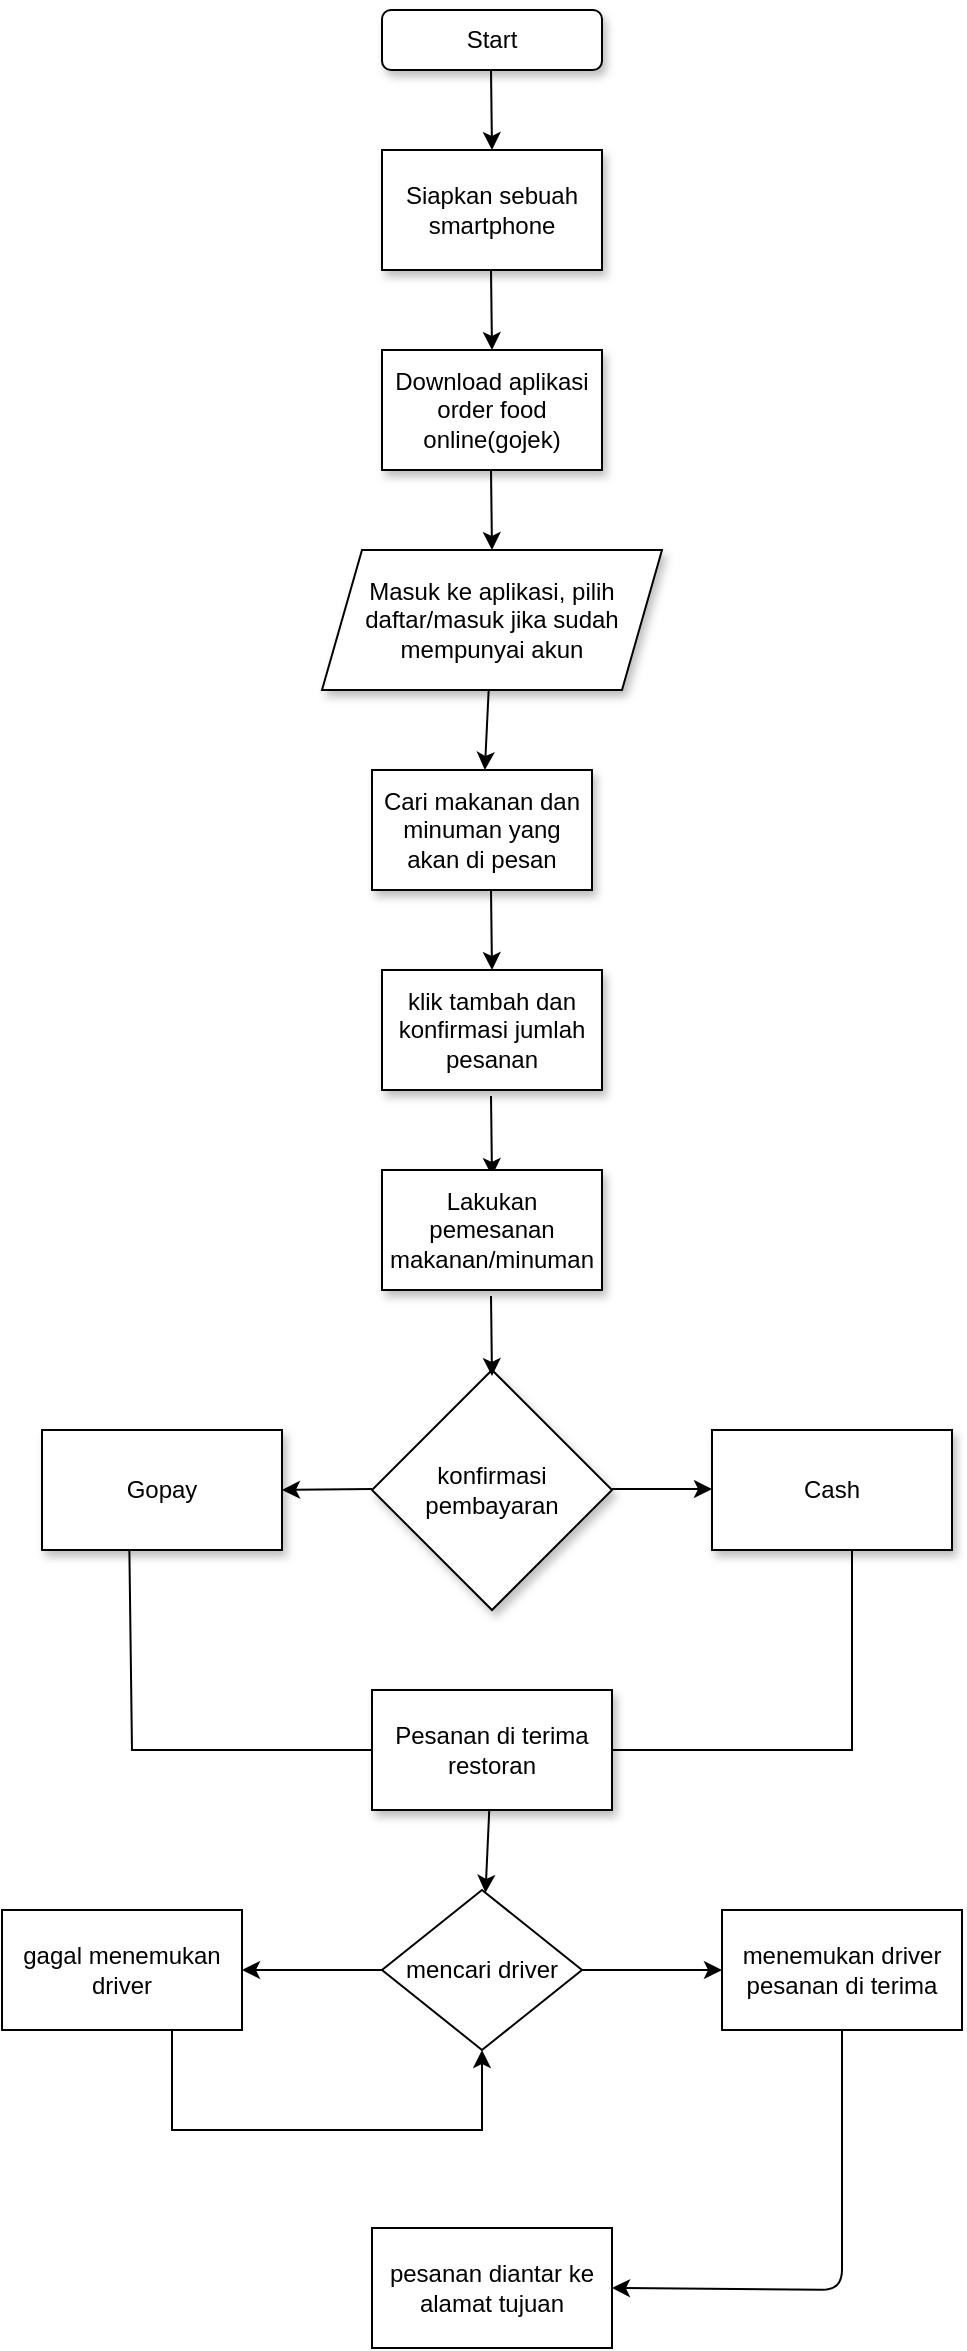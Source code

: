 <mxfile>
    <diagram id="QM0pMSm1XtZ88vNDcJNT" name="Page-1">
        <mxGraphModel dx="564" dy="247" grid="1" gridSize="10" guides="1" tooltips="1" connect="1" arrows="1" fold="1" page="1" pageScale="1" pageWidth="850" pageHeight="1100" math="0" shadow="0">
            <root>
                <mxCell id="0"/>
                <mxCell id="1" parent="0"/>
                <mxCell id="2" value="Start" style="rounded=1;whiteSpace=wrap;html=1;shadow=1;" vertex="1" parent="1">
                    <mxGeometry x="240" y="60" width="110" height="30" as="geometry"/>
                </mxCell>
                <mxCell id="3" value="Siapkan sebuah smartphone" style="rounded=0;whiteSpace=wrap;html=1;shadow=1;" vertex="1" parent="1">
                    <mxGeometry x="240" y="130" width="110" height="60" as="geometry"/>
                </mxCell>
                <mxCell id="4" value="Download aplikasi order food online(gojek)" style="rounded=0;whiteSpace=wrap;html=1;shadow=1;" vertex="1" parent="1">
                    <mxGeometry x="240" y="230" width="110" height="60" as="geometry"/>
                </mxCell>
                <mxCell id="14" value="" style="edgeStyle=none;html=1;" edge="1" parent="1" source="5" target="10">
                    <mxGeometry relative="1" as="geometry"/>
                </mxCell>
                <mxCell id="5" value="Masuk ke aplikasi, pilih daftar/masuk jika sudah mempunyai akun" style="shape=parallelogram;perimeter=parallelogramPerimeter;whiteSpace=wrap;html=1;fixedSize=1;shadow=1;" vertex="1" parent="1">
                    <mxGeometry x="210" y="330" width="170" height="70" as="geometry"/>
                </mxCell>
                <mxCell id="6" value="" style="endArrow=classic;html=1;rounded=0;" edge="1" parent="1">
                    <mxGeometry width="50" height="50" relative="1" as="geometry">
                        <mxPoint x="294.5" y="190" as="sourcePoint"/>
                        <mxPoint x="295" y="230" as="targetPoint"/>
                    </mxGeometry>
                </mxCell>
                <mxCell id="7" value="" style="endArrow=classic;html=1;rounded=0;" edge="1" parent="1">
                    <mxGeometry width="50" height="50" relative="1" as="geometry">
                        <mxPoint x="294.5" y="90" as="sourcePoint"/>
                        <mxPoint x="295" y="130" as="targetPoint"/>
                    </mxGeometry>
                </mxCell>
                <mxCell id="8" value="" style="endArrow=classic;html=1;rounded=0;" edge="1" parent="1">
                    <mxGeometry width="50" height="50" relative="1" as="geometry">
                        <mxPoint x="294.5" y="290" as="sourcePoint"/>
                        <mxPoint x="295" y="330" as="targetPoint"/>
                    </mxGeometry>
                </mxCell>
                <mxCell id="9" value="klik tambah dan konfirmasi jumlah pesanan" style="rounded=0;whiteSpace=wrap;html=1;shadow=1;" vertex="1" parent="1">
                    <mxGeometry x="240" y="540" width="110" height="60" as="geometry"/>
                </mxCell>
                <mxCell id="10" value="Cari makanan dan minuman yang akan di pesan" style="rounded=0;whiteSpace=wrap;html=1;shadow=1;" vertex="1" parent="1">
                    <mxGeometry x="235" y="440" width="110" height="60" as="geometry"/>
                </mxCell>
                <mxCell id="11" value="" style="endArrow=classic;html=1;rounded=0;" edge="1" parent="1">
                    <mxGeometry width="50" height="50" relative="1" as="geometry">
                        <mxPoint x="294.5" y="500" as="sourcePoint"/>
                        <mxPoint x="295" y="540" as="targetPoint"/>
                    </mxGeometry>
                </mxCell>
                <mxCell id="12" value="" style="endArrow=classic;html=1;rounded=0;" edge="1" parent="1">
                    <mxGeometry width="50" height="50" relative="1" as="geometry">
                        <mxPoint x="294.5" y="603" as="sourcePoint"/>
                        <mxPoint x="295" y="643" as="targetPoint"/>
                    </mxGeometry>
                </mxCell>
                <mxCell id="13" value="Lakukan pemesanan makanan/minuman" style="rounded=0;whiteSpace=wrap;html=1;shadow=1;" vertex="1" parent="1">
                    <mxGeometry x="240" y="640" width="110" height="60" as="geometry"/>
                </mxCell>
                <mxCell id="15" value="konfirmasi pembayaran&lt;br&gt;" style="rhombus;whiteSpace=wrap;html=1;shadow=1;" vertex="1" parent="1">
                    <mxGeometry x="235" y="740" width="120" height="120" as="geometry"/>
                </mxCell>
                <mxCell id="16" value="Cash" style="rounded=0;whiteSpace=wrap;html=1;shadow=1;" vertex="1" parent="1">
                    <mxGeometry x="405" y="770" width="120" height="60" as="geometry"/>
                </mxCell>
                <mxCell id="17" value="Gopay" style="rounded=0;whiteSpace=wrap;html=1;shadow=1;" vertex="1" parent="1">
                    <mxGeometry x="70" y="770" width="120" height="60" as="geometry"/>
                </mxCell>
                <mxCell id="30" value="" style="edgeStyle=none;html=1;" edge="1" parent="1" source="18" target="26">
                    <mxGeometry relative="1" as="geometry"/>
                </mxCell>
                <mxCell id="18" value="Pesanan di terima restoran" style="rounded=0;whiteSpace=wrap;html=1;shadow=1;" vertex="1" parent="1">
                    <mxGeometry x="235" y="900" width="120" height="60" as="geometry"/>
                </mxCell>
                <mxCell id="19" value="" style="endArrow=classic;html=1;rounded=0;" edge="1" parent="1">
                    <mxGeometry width="50" height="50" relative="1" as="geometry">
                        <mxPoint x="294.5" y="703" as="sourcePoint"/>
                        <mxPoint x="295" y="743" as="targetPoint"/>
                    </mxGeometry>
                </mxCell>
                <mxCell id="20" value="" style="endArrow=classic;html=1;rounded=0;" edge="1" parent="1">
                    <mxGeometry width="50" height="50" relative="1" as="geometry">
                        <mxPoint x="355" y="799.5" as="sourcePoint"/>
                        <mxPoint x="405" y="799.5" as="targetPoint"/>
                    </mxGeometry>
                </mxCell>
                <mxCell id="21" value="" style="endArrow=classic;html=1;rounded=0;" edge="1" parent="1">
                    <mxGeometry width="50" height="50" relative="1" as="geometry">
                        <mxPoint x="235" y="799.5" as="sourcePoint"/>
                        <mxPoint x="190" y="800" as="targetPoint"/>
                    </mxGeometry>
                </mxCell>
                <mxCell id="22" value="" style="endArrow=none;html=1;rounded=0;exitX=1;exitY=0.5;exitDx=0;exitDy=0;" edge="1" parent="1" source="18">
                    <mxGeometry width="50" height="50" relative="1" as="geometry">
                        <mxPoint x="355" y="950" as="sourcePoint"/>
                        <mxPoint x="475" y="830" as="targetPoint"/>
                        <Array as="points">
                            <mxPoint x="475" y="930"/>
                        </Array>
                    </mxGeometry>
                </mxCell>
                <mxCell id="23" value="" style="endArrow=none;html=1;rounded=0;exitX=0.364;exitY=0.993;exitDx=0;exitDy=0;exitPerimeter=0;" edge="1" parent="1" source="17">
                    <mxGeometry width="50" height="50" relative="1" as="geometry">
                        <mxPoint x="115" y="1030" as="sourcePoint"/>
                        <mxPoint x="235" y="930" as="targetPoint"/>
                        <Array as="points">
                            <mxPoint x="115" y="930"/>
                        </Array>
                    </mxGeometry>
                </mxCell>
                <mxCell id="24" value="" style="edgeStyle=orthogonalEdgeStyle;rounded=0;orthogonalLoop=1;jettySize=auto;html=1;" edge="1" parent="1" source="26" target="27">
                    <mxGeometry relative="1" as="geometry"/>
                </mxCell>
                <mxCell id="25" value="" style="edgeStyle=orthogonalEdgeStyle;rounded=0;orthogonalLoop=1;jettySize=auto;html=1;" edge="1" parent="1" source="26" target="28">
                    <mxGeometry relative="1" as="geometry"/>
                </mxCell>
                <mxCell id="26" value="mencari driver" style="rhombus;whiteSpace=wrap;html=1;" vertex="1" parent="1">
                    <mxGeometry x="240" y="1000" width="100" height="80" as="geometry"/>
                </mxCell>
                <mxCell id="27" value="menemukan driver&lt;br&gt;pesanan di terima" style="whiteSpace=wrap;html=1;" vertex="1" parent="1">
                    <mxGeometry x="410" y="1010" width="120" height="60" as="geometry"/>
                </mxCell>
                <mxCell id="28" value="gagal menemukan driver" style="whiteSpace=wrap;html=1;" vertex="1" parent="1">
                    <mxGeometry x="50" y="1010" width="120" height="60" as="geometry"/>
                </mxCell>
                <mxCell id="29" value="" style="edgeStyle=orthogonalEdgeStyle;rounded=0;orthogonalLoop=1;jettySize=auto;html=1;" edge="1" parent="1" source="28">
                    <mxGeometry relative="1" as="geometry">
                        <mxPoint x="135" y="1080" as="sourcePoint"/>
                        <mxPoint x="290" y="1080" as="targetPoint"/>
                        <Array as="points">
                            <mxPoint x="135" y="1120"/>
                            <mxPoint x="290" y="1120"/>
                        </Array>
                    </mxGeometry>
                </mxCell>
                <mxCell id="33" value="pesanan diantar ke alamat tujuan" style="whiteSpace=wrap;html=1;" vertex="1" parent="1">
                    <mxGeometry x="235" y="1169" width="120" height="60" as="geometry"/>
                </mxCell>
                <mxCell id="34" value="" style="endArrow=classic;html=1;entryX=1;entryY=0.5;entryDx=0;entryDy=0;exitX=0.5;exitY=1;exitDx=0;exitDy=0;" edge="1" parent="1" source="27" target="33">
                    <mxGeometry width="50" height="50" relative="1" as="geometry">
                        <mxPoint x="510" y="1199" as="sourcePoint"/>
                        <mxPoint x="460" y="1110" as="targetPoint"/>
                        <Array as="points">
                            <mxPoint x="470" y="1200"/>
                        </Array>
                    </mxGeometry>
                </mxCell>
            </root>
        </mxGraphModel>
    </diagram>
</mxfile>